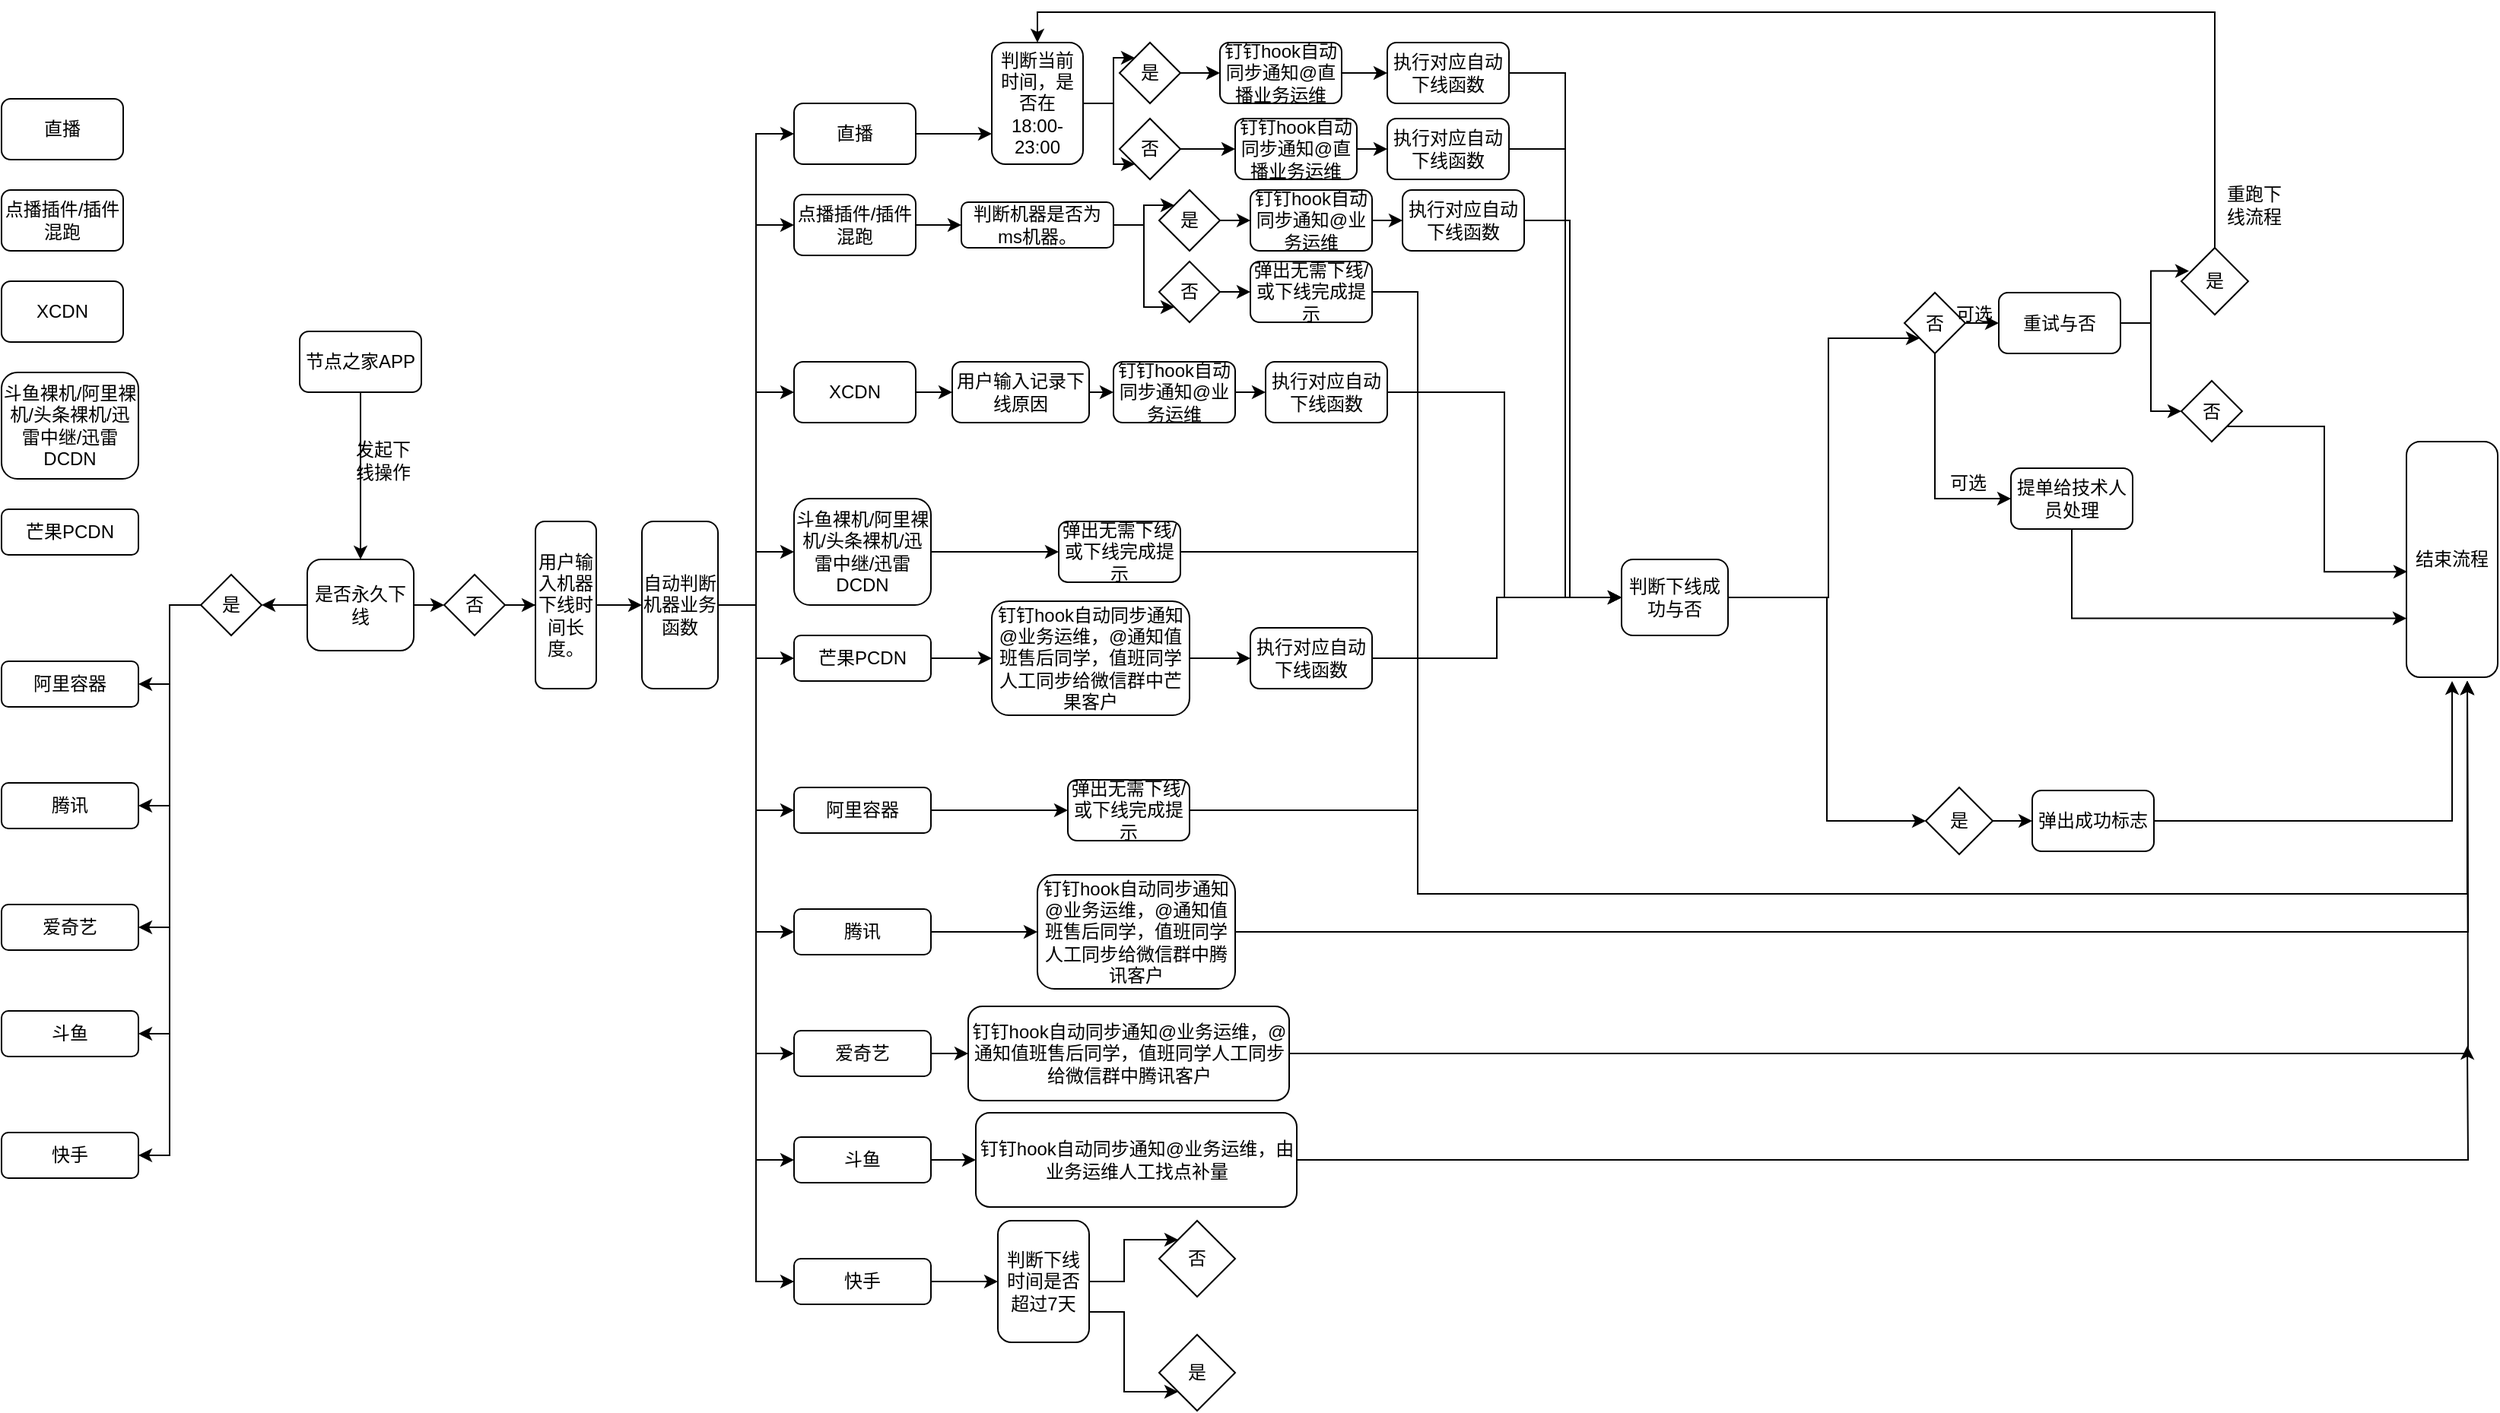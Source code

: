 <mxfile version="13.10.2" type="github">
  <diagram id="o4ILtqaqwBwNtyN1XxlW" name="Page-1">
    <mxGraphModel dx="1876" dy="575" grid="1" gridSize="10" guides="1" tooltips="1" connect="1" arrows="1" fold="1" page="1" pageScale="1" pageWidth="827" pageHeight="1169" math="0" shadow="0">
      <root>
        <mxCell id="0" />
        <mxCell id="1" parent="0" />
        <mxCell id="B9CavGTyqqggNYc5hjXW-1" value="节点之家APP" style="rounded=1;whiteSpace=wrap;html=1;" vertex="1" parent="1">
          <mxGeometry x="-105" y="270" width="80" height="40" as="geometry" />
        </mxCell>
        <mxCell id="B9CavGTyqqggNYc5hjXW-24" style="edgeStyle=orthogonalEdgeStyle;rounded=0;orthogonalLoop=1;jettySize=auto;html=1;exitX=1;exitY=0.5;exitDx=0;exitDy=0;entryX=0;entryY=0.5;entryDx=0;entryDy=0;" edge="1" parent="1" source="B9CavGTyqqggNYc5hjXW-2" target="B9CavGTyqqggNYc5hjXW-7">
          <mxGeometry relative="1" as="geometry" />
        </mxCell>
        <mxCell id="B9CavGTyqqggNYc5hjXW-25" style="edgeStyle=orthogonalEdgeStyle;rounded=0;orthogonalLoop=1;jettySize=auto;html=1;exitX=1;exitY=0.5;exitDx=0;exitDy=0;entryX=0;entryY=0.5;entryDx=0;entryDy=0;" edge="1" parent="1" source="B9CavGTyqqggNYc5hjXW-2" target="B9CavGTyqqggNYc5hjXW-8">
          <mxGeometry relative="1" as="geometry" />
        </mxCell>
        <mxCell id="B9CavGTyqqggNYc5hjXW-26" style="edgeStyle=orthogonalEdgeStyle;rounded=0;orthogonalLoop=1;jettySize=auto;html=1;exitX=1;exitY=0.5;exitDx=0;exitDy=0;entryX=0;entryY=0.5;entryDx=0;entryDy=0;" edge="1" parent="1" source="B9CavGTyqqggNYc5hjXW-2" target="B9CavGTyqqggNYc5hjXW-10">
          <mxGeometry relative="1" as="geometry" />
        </mxCell>
        <mxCell id="B9CavGTyqqggNYc5hjXW-112" style="edgeStyle=orthogonalEdgeStyle;rounded=0;orthogonalLoop=1;jettySize=auto;html=1;exitX=1;exitY=0.5;exitDx=0;exitDy=0;entryX=0;entryY=0.5;entryDx=0;entryDy=0;" edge="1" parent="1" source="B9CavGTyqqggNYc5hjXW-2" target="B9CavGTyqqggNYc5hjXW-3">
          <mxGeometry relative="1" as="geometry" />
        </mxCell>
        <mxCell id="B9CavGTyqqggNYc5hjXW-122" style="edgeStyle=orthogonalEdgeStyle;rounded=0;orthogonalLoop=1;jettySize=auto;html=1;exitX=1;exitY=0.5;exitDx=0;exitDy=0;entryX=0;entryY=0.5;entryDx=0;entryDy=0;" edge="1" parent="1" source="B9CavGTyqqggNYc5hjXW-2" target="B9CavGTyqqggNYc5hjXW-117">
          <mxGeometry relative="1" as="geometry" />
        </mxCell>
        <mxCell id="B9CavGTyqqggNYc5hjXW-123" style="edgeStyle=orthogonalEdgeStyle;rounded=0;orthogonalLoop=1;jettySize=auto;html=1;exitX=1;exitY=0.5;exitDx=0;exitDy=0;entryX=0;entryY=0.5;entryDx=0;entryDy=0;" edge="1" parent="1" source="B9CavGTyqqggNYc5hjXW-2" target="B9CavGTyqqggNYc5hjXW-118">
          <mxGeometry relative="1" as="geometry" />
        </mxCell>
        <mxCell id="B9CavGTyqqggNYc5hjXW-124" style="edgeStyle=orthogonalEdgeStyle;rounded=0;orthogonalLoop=1;jettySize=auto;html=1;exitX=1;exitY=0.5;exitDx=0;exitDy=0;entryX=0;entryY=0.5;entryDx=0;entryDy=0;" edge="1" parent="1" source="B9CavGTyqqggNYc5hjXW-2" target="B9CavGTyqqggNYc5hjXW-119">
          <mxGeometry relative="1" as="geometry" />
        </mxCell>
        <mxCell id="B9CavGTyqqggNYc5hjXW-125" style="edgeStyle=orthogonalEdgeStyle;rounded=0;orthogonalLoop=1;jettySize=auto;html=1;exitX=1;exitY=0.5;exitDx=0;exitDy=0;entryX=0;entryY=0.5;entryDx=0;entryDy=0;" edge="1" parent="1" source="B9CavGTyqqggNYc5hjXW-2" target="B9CavGTyqqggNYc5hjXW-120">
          <mxGeometry relative="1" as="geometry" />
        </mxCell>
        <mxCell id="B9CavGTyqqggNYc5hjXW-126" style="edgeStyle=orthogonalEdgeStyle;rounded=0;orthogonalLoop=1;jettySize=auto;html=1;exitX=1;exitY=0.5;exitDx=0;exitDy=0;entryX=0;entryY=0.5;entryDx=0;entryDy=0;" edge="1" parent="1" source="B9CavGTyqqggNYc5hjXW-2" target="B9CavGTyqqggNYc5hjXW-121">
          <mxGeometry relative="1" as="geometry" />
        </mxCell>
        <mxCell id="B9CavGTyqqggNYc5hjXW-127" style="edgeStyle=orthogonalEdgeStyle;rounded=0;orthogonalLoop=1;jettySize=auto;html=1;exitX=1;exitY=0.5;exitDx=0;exitDy=0;entryX=0;entryY=0.5;entryDx=0;entryDy=0;" edge="1" parent="1" source="B9CavGTyqqggNYc5hjXW-2" target="B9CavGTyqqggNYc5hjXW-116">
          <mxGeometry relative="1" as="geometry" />
        </mxCell>
        <mxCell id="B9CavGTyqqggNYc5hjXW-2" value="自动判断机器业务函数" style="rounded=1;whiteSpace=wrap;html=1;" vertex="1" parent="1">
          <mxGeometry x="120" y="395" width="50" height="110" as="geometry" />
        </mxCell>
        <mxCell id="B9CavGTyqqggNYc5hjXW-111" style="edgeStyle=orthogonalEdgeStyle;rounded=0;orthogonalLoop=1;jettySize=auto;html=1;exitX=1;exitY=0.5;exitDx=0;exitDy=0;entryX=0;entryY=0.5;entryDx=0;entryDy=0;" edge="1" parent="1" source="B9CavGTyqqggNYc5hjXW-3" target="B9CavGTyqqggNYc5hjXW-39">
          <mxGeometry relative="1" as="geometry" />
        </mxCell>
        <mxCell id="B9CavGTyqqggNYc5hjXW-3" value="点播插件/插件混跑" style="rounded=1;whiteSpace=wrap;html=1;" vertex="1" parent="1">
          <mxGeometry x="220" y="180" width="80" height="40" as="geometry" />
        </mxCell>
        <mxCell id="B9CavGTyqqggNYc5hjXW-5" value="" style="endArrow=classic;html=1;exitX=0.5;exitY=1;exitDx=0;exitDy=0;entryX=0.5;entryY=0;entryDx=0;entryDy=0;" edge="1" parent="1" source="B9CavGTyqqggNYc5hjXW-1" target="B9CavGTyqqggNYc5hjXW-129">
          <mxGeometry width="50" height="50" relative="1" as="geometry">
            <mxPoint x="105" y="220" as="sourcePoint" />
            <mxPoint x="-65" y="430" as="targetPoint" />
          </mxGeometry>
        </mxCell>
        <mxCell id="B9CavGTyqqggNYc5hjXW-38" style="edgeStyle=orthogonalEdgeStyle;rounded=0;orthogonalLoop=1;jettySize=auto;html=1;exitX=1;exitY=0.5;exitDx=0;exitDy=0;entryX=0;entryY=0.75;entryDx=0;entryDy=0;" edge="1" parent="1" source="B9CavGTyqqggNYc5hjXW-7" target="B9CavGTyqqggNYc5hjXW-11">
          <mxGeometry relative="1" as="geometry" />
        </mxCell>
        <mxCell id="B9CavGTyqqggNYc5hjXW-7" value="直播" style="rounded=1;whiteSpace=wrap;html=1;" vertex="1" parent="1">
          <mxGeometry x="220" y="120" width="80" height="40" as="geometry" />
        </mxCell>
        <mxCell id="B9CavGTyqqggNYc5hjXW-153" style="edgeStyle=orthogonalEdgeStyle;rounded=0;orthogonalLoop=1;jettySize=auto;html=1;exitX=1;exitY=0.5;exitDx=0;exitDy=0;entryX=0;entryY=0.5;entryDx=0;entryDy=0;" edge="1" parent="1" source="B9CavGTyqqggNYc5hjXW-8" target="B9CavGTyqqggNYc5hjXW-152">
          <mxGeometry relative="1" as="geometry" />
        </mxCell>
        <mxCell id="B9CavGTyqqggNYc5hjXW-8" value="XCDN" style="rounded=1;whiteSpace=wrap;html=1;" vertex="1" parent="1">
          <mxGeometry x="220" y="290" width="80" height="40" as="geometry" />
        </mxCell>
        <mxCell id="B9CavGTyqqggNYc5hjXW-9" value="发起下线操作" style="text;html=1;strokeColor=none;fillColor=none;align=center;verticalAlign=middle;whiteSpace=wrap;rounded=0;" vertex="1" parent="1">
          <mxGeometry x="-70" y="330" width="40" height="50" as="geometry" />
        </mxCell>
        <mxCell id="B9CavGTyqqggNYc5hjXW-177" style="edgeStyle=orthogonalEdgeStyle;rounded=0;orthogonalLoop=1;jettySize=auto;html=1;exitX=1;exitY=0.5;exitDx=0;exitDy=0;entryX=0;entryY=0.5;entryDx=0;entryDy=0;" edge="1" parent="1" source="B9CavGTyqqggNYc5hjXW-10" target="B9CavGTyqqggNYc5hjXW-176">
          <mxGeometry relative="1" as="geometry" />
        </mxCell>
        <mxCell id="B9CavGTyqqggNYc5hjXW-10" value="斗鱼裸机/阿里裸机/头条裸机/迅雷中继/迅雷DCDN" style="rounded=1;whiteSpace=wrap;html=1;" vertex="1" parent="1">
          <mxGeometry x="220" y="380" width="90" height="70" as="geometry" />
        </mxCell>
        <mxCell id="B9CavGTyqqggNYc5hjXW-108" style="edgeStyle=orthogonalEdgeStyle;rounded=0;orthogonalLoop=1;jettySize=auto;html=1;exitX=1;exitY=0.5;exitDx=0;exitDy=0;entryX=0;entryY=0;entryDx=0;entryDy=0;" edge="1" parent="1" source="B9CavGTyqqggNYc5hjXW-11" target="B9CavGTyqqggNYc5hjXW-28">
          <mxGeometry relative="1" as="geometry" />
        </mxCell>
        <mxCell id="B9CavGTyqqggNYc5hjXW-109" style="edgeStyle=orthogonalEdgeStyle;rounded=0;orthogonalLoop=1;jettySize=auto;html=1;exitX=1;exitY=0.5;exitDx=0;exitDy=0;entryX=0;entryY=1;entryDx=0;entryDy=0;" edge="1" parent="1" source="B9CavGTyqqggNYc5hjXW-11" target="B9CavGTyqqggNYc5hjXW-29">
          <mxGeometry relative="1" as="geometry" />
        </mxCell>
        <mxCell id="B9CavGTyqqggNYc5hjXW-11" value="判断当前时间，是否在18:00-23:00" style="rounded=1;whiteSpace=wrap;html=1;" vertex="1" parent="1">
          <mxGeometry x="350" y="80" width="60" height="80" as="geometry" />
        </mxCell>
        <mxCell id="B9CavGTyqqggNYc5hjXW-19" style="edgeStyle=orthogonalEdgeStyle;rounded=0;orthogonalLoop=1;jettySize=auto;html=1;exitX=1;exitY=0.5;exitDx=0;exitDy=0;entryX=0;entryY=0.5;entryDx=0;entryDy=0;" edge="1" parent="1" source="B9CavGTyqqggNYc5hjXW-22" target="B9CavGTyqqggNYc5hjXW-17">
          <mxGeometry relative="1" as="geometry" />
        </mxCell>
        <mxCell id="B9CavGTyqqggNYc5hjXW-106" style="edgeStyle=orthogonalEdgeStyle;rounded=0;orthogonalLoop=1;jettySize=auto;html=1;exitX=1;exitY=0.5;exitDx=0;exitDy=0;entryX=0;entryY=0.5;entryDx=0;entryDy=0;" edge="1" parent="1" source="B9CavGTyqqggNYc5hjXW-16" target="B9CavGTyqqggNYc5hjXW-66">
          <mxGeometry relative="1" as="geometry" />
        </mxCell>
        <mxCell id="B9CavGTyqqggNYc5hjXW-16" value="执行对应自动下线函数&lt;span style=&quot;color: rgba(0 , 0 , 0 , 0) ; font-family: monospace ; font-size: 0px&quot;&gt;%3CmxGraphModel%3E%3Croot%3E%3CmxCell%20id%3D%220%22%2F%3E%3CmxCell%20id%3D%221%22%20parent%3D%220%22%2F%3E%3CmxCell%20id%3D%222%22%20value%3D%22%E5%88%A4%E6%96%AD%E5%BD%93%E5%89%8D%E6%97%B6%E9%97%B4%EF%BC%8C%E9%9D%9E18%3A00-23%3A00%22%20style%3D%22rounded%3D1%3BwhiteSpace%3Dwrap%3Bhtml%3D1%3B%22%20vertex%3D%221%22%20parent%3D%221%22%3E%3CmxGeometry%20x%3D%22350%22%20y%3D%2290%22%20width%3D%2280%22%20height%3D%2240%22%20as%3D%22geometry%22%2F%3E%3C%2FmxCell%3E%3C%2Froot%3E%3C%2FmxGraphModel%3E&lt;/span&gt;" style="rounded=1;whiteSpace=wrap;html=1;" vertex="1" parent="1">
          <mxGeometry x="610" y="80" width="80" height="40" as="geometry" />
        </mxCell>
        <mxCell id="B9CavGTyqqggNYc5hjXW-107" style="edgeStyle=orthogonalEdgeStyle;rounded=0;orthogonalLoop=1;jettySize=auto;html=1;exitX=1;exitY=0.5;exitDx=0;exitDy=0;entryX=0;entryY=0.5;entryDx=0;entryDy=0;" edge="1" parent="1" source="B9CavGTyqqggNYc5hjXW-17" target="B9CavGTyqqggNYc5hjXW-66">
          <mxGeometry relative="1" as="geometry" />
        </mxCell>
        <mxCell id="B9CavGTyqqggNYc5hjXW-17" value="执行对应自动下线函数&lt;span style=&quot;color: rgba(0 , 0 , 0 , 0) ; font-family: monospace ; font-size: 0px&quot;&gt;%3CmxGraphModel%3E%3Croot%3E%3CmxCell%20id%3D%220%22%2F%3E%3CmxCell%20id%3D%221%22%20parent%3D%220%22%2F%3E%3CmxCell%20id%3D%222%22%20value%3D%22%E5%88%A4%E6%96%AD%E5%BD%93%E5%89%8D%E6%97%B6%E9%97%B4%EF%BC%8C%E9%9D%9E18%3A00-23%3A00%22%20style%3D%22rounded%3D1%3BwhiteSpace%3Dwrap%3Bhtml%3D1%3B%22%20vertex%3D%221%22%20parent%3D%221%22%3E%3CmxGeometry%20x%3D%22350%22%20y%3D%2290%22%20width%3D%2280%22%20height%3D%2240%22%20as%3D%22geometry%22%2F%3E%3C%2FmxCell%3E%3C%2Froot%3E%3C%2FmxGraphModel%3E&lt;/span&gt;" style="rounded=1;whiteSpace=wrap;html=1;" vertex="1" parent="1">
          <mxGeometry x="610" y="130" width="80" height="40" as="geometry" />
        </mxCell>
        <mxCell id="B9CavGTyqqggNYc5hjXW-31" style="edgeStyle=orthogonalEdgeStyle;rounded=0;orthogonalLoop=1;jettySize=auto;html=1;exitX=1;exitY=0.5;exitDx=0;exitDy=0;entryX=0;entryY=0.5;entryDx=0;entryDy=0;" edge="1" parent="1" source="B9CavGTyqqggNYc5hjXW-21" target="B9CavGTyqqggNYc5hjXW-16">
          <mxGeometry relative="1" as="geometry" />
        </mxCell>
        <mxCell id="B9CavGTyqqggNYc5hjXW-21" value="钉钉hook自动同步通知@直播业务运维" style="rounded=1;whiteSpace=wrap;html=1;" vertex="1" parent="1">
          <mxGeometry x="500" y="80" width="80" height="40" as="geometry" />
        </mxCell>
        <mxCell id="B9CavGTyqqggNYc5hjXW-22" value="钉钉hook自动同步通知@直播业务运维" style="rounded=1;whiteSpace=wrap;html=1;" vertex="1" parent="1">
          <mxGeometry x="510" y="130" width="80" height="40" as="geometry" />
        </mxCell>
        <mxCell id="B9CavGTyqqggNYc5hjXW-30" style="edgeStyle=orthogonalEdgeStyle;rounded=0;orthogonalLoop=1;jettySize=auto;html=1;exitX=1;exitY=0.5;exitDx=0;exitDy=0;entryX=0;entryY=0.5;entryDx=0;entryDy=0;" edge="1" parent="1" source="B9CavGTyqqggNYc5hjXW-28" target="B9CavGTyqqggNYc5hjXW-21">
          <mxGeometry relative="1" as="geometry" />
        </mxCell>
        <mxCell id="B9CavGTyqqggNYc5hjXW-28" value="是" style="rhombus;whiteSpace=wrap;html=1;" vertex="1" parent="1">
          <mxGeometry x="434" y="80" width="40" height="40" as="geometry" />
        </mxCell>
        <mxCell id="B9CavGTyqqggNYc5hjXW-32" style="edgeStyle=orthogonalEdgeStyle;rounded=0;orthogonalLoop=1;jettySize=auto;html=1;exitX=1;exitY=0.5;exitDx=0;exitDy=0;entryX=0;entryY=0.5;entryDx=0;entryDy=0;" edge="1" parent="1" source="B9CavGTyqqggNYc5hjXW-29" target="B9CavGTyqqggNYc5hjXW-22">
          <mxGeometry relative="1" as="geometry" />
        </mxCell>
        <mxCell id="B9CavGTyqqggNYc5hjXW-29" value="否" style="rhombus;whiteSpace=wrap;html=1;" vertex="1" parent="1">
          <mxGeometry x="434" y="130" width="40" height="40" as="geometry" />
        </mxCell>
        <mxCell id="B9CavGTyqqggNYc5hjXW-113" style="edgeStyle=orthogonalEdgeStyle;rounded=0;orthogonalLoop=1;jettySize=auto;html=1;exitX=1;exitY=0.5;exitDx=0;exitDy=0;entryX=0;entryY=0;entryDx=0;entryDy=0;" edge="1" parent="1" source="B9CavGTyqqggNYc5hjXW-39" target="B9CavGTyqqggNYc5hjXW-40">
          <mxGeometry relative="1" as="geometry" />
        </mxCell>
        <mxCell id="B9CavGTyqqggNYc5hjXW-115" style="edgeStyle=orthogonalEdgeStyle;rounded=0;orthogonalLoop=1;jettySize=auto;html=1;exitX=1;exitY=0.5;exitDx=0;exitDy=0;entryX=0;entryY=1;entryDx=0;entryDy=0;" edge="1" parent="1" source="B9CavGTyqqggNYc5hjXW-39" target="B9CavGTyqqggNYc5hjXW-41">
          <mxGeometry relative="1" as="geometry">
            <Array as="points">
              <mxPoint x="450" y="200" />
              <mxPoint x="450" y="254" />
            </Array>
          </mxGeometry>
        </mxCell>
        <mxCell id="B9CavGTyqqggNYc5hjXW-39" value="判断机器是否为ms机器。" style="rounded=1;whiteSpace=wrap;html=1;" vertex="1" parent="1">
          <mxGeometry x="330" y="185" width="100" height="30" as="geometry" />
        </mxCell>
        <mxCell id="B9CavGTyqqggNYc5hjXW-154" style="edgeStyle=orthogonalEdgeStyle;rounded=0;orthogonalLoop=1;jettySize=auto;html=1;exitX=1;exitY=0.5;exitDx=0;exitDy=0;entryX=0;entryY=0.5;entryDx=0;entryDy=0;" edge="1" parent="1" source="B9CavGTyqqggNYc5hjXW-40" target="B9CavGTyqqggNYc5hjXW-110">
          <mxGeometry relative="1" as="geometry" />
        </mxCell>
        <mxCell id="B9CavGTyqqggNYc5hjXW-40" value="是" style="rhombus;whiteSpace=wrap;html=1;" vertex="1" parent="1">
          <mxGeometry x="460" y="177" width="40" height="40" as="geometry" />
        </mxCell>
        <mxCell id="B9CavGTyqqggNYc5hjXW-41" value="否" style="rhombus;whiteSpace=wrap;html=1;" vertex="1" parent="1">
          <mxGeometry x="460" y="224" width="40" height="40" as="geometry" />
        </mxCell>
        <mxCell id="B9CavGTyqqggNYc5hjXW-93" style="edgeStyle=orthogonalEdgeStyle;rounded=0;orthogonalLoop=1;jettySize=auto;html=1;exitX=1;exitY=0.5;exitDx=0;exitDy=0;entryX=0;entryY=0.5;entryDx=0;entryDy=0;" edge="1" parent="1" source="B9CavGTyqqggNYc5hjXW-55" target="B9CavGTyqqggNYc5hjXW-60">
          <mxGeometry relative="1" as="geometry" />
        </mxCell>
        <mxCell id="B9CavGTyqqggNYc5hjXW-55" value="是" style="rhombus;whiteSpace=wrap;html=1;" vertex="1" parent="1">
          <mxGeometry x="964" y="570" width="44" height="44" as="geometry" />
        </mxCell>
        <mxCell id="B9CavGTyqqggNYc5hjXW-85" style="edgeStyle=orthogonalEdgeStyle;rounded=0;orthogonalLoop=1;jettySize=auto;html=1;exitX=1;exitY=0.5;exitDx=0;exitDy=0;entryX=0;entryY=0.5;entryDx=0;entryDy=0;" edge="1" parent="1" target="B9CavGTyqqggNYc5hjXW-62">
          <mxGeometry relative="1" as="geometry">
            <mxPoint x="986" y="264.5" as="sourcePoint" />
          </mxGeometry>
        </mxCell>
        <mxCell id="B9CavGTyqqggNYc5hjXW-88" style="edgeStyle=orthogonalEdgeStyle;rounded=0;orthogonalLoop=1;jettySize=auto;html=1;exitX=0.5;exitY=1;exitDx=0;exitDy=0;entryX=0;entryY=0.5;entryDx=0;entryDy=0;" edge="1" parent="1" source="B9CavGTyqqggNYc5hjXW-56" target="B9CavGTyqqggNYc5hjXW-63">
          <mxGeometry relative="1" as="geometry" />
        </mxCell>
        <mxCell id="B9CavGTyqqggNYc5hjXW-56" value="否" style="rhombus;whiteSpace=wrap;html=1;" vertex="1" parent="1">
          <mxGeometry x="950" y="244.5" width="40" height="40" as="geometry" />
        </mxCell>
        <mxCell id="B9CavGTyqqggNYc5hjXW-167" style="edgeStyle=orthogonalEdgeStyle;rounded=0;orthogonalLoop=1;jettySize=auto;html=1;exitX=1;exitY=0.5;exitDx=0;exitDy=0;" edge="1" parent="1" source="B9CavGTyqqggNYc5hjXW-60">
          <mxGeometry relative="1" as="geometry">
            <mxPoint x="1310" y="500" as="targetPoint" />
            <Array as="points">
              <mxPoint x="1310" y="592" />
            </Array>
          </mxGeometry>
        </mxCell>
        <mxCell id="B9CavGTyqqggNYc5hjXW-60" value="弹出成功标志" style="rounded=1;whiteSpace=wrap;html=1;" vertex="1" parent="1">
          <mxGeometry x="1034" y="572" width="80" height="40" as="geometry" />
        </mxCell>
        <mxCell id="B9CavGTyqqggNYc5hjXW-97" style="edgeStyle=orthogonalEdgeStyle;rounded=0;orthogonalLoop=1;jettySize=auto;html=1;exitX=1;exitY=0.5;exitDx=0;exitDy=0;entryX=0;entryY=0.5;entryDx=0;entryDy=0;" edge="1" parent="1" source="B9CavGTyqqggNYc5hjXW-62" target="B9CavGTyqqggNYc5hjXW-71">
          <mxGeometry relative="1" as="geometry" />
        </mxCell>
        <mxCell id="B9CavGTyqqggNYc5hjXW-99" style="edgeStyle=orthogonalEdgeStyle;rounded=0;orthogonalLoop=1;jettySize=auto;html=1;exitX=1;exitY=0.5;exitDx=0;exitDy=0;entryX=0.114;entryY=0.347;entryDx=0;entryDy=0;entryPerimeter=0;" edge="1" parent="1" source="B9CavGTyqqggNYc5hjXW-62" target="B9CavGTyqqggNYc5hjXW-70">
          <mxGeometry relative="1" as="geometry">
            <mxPoint x="1132" y="306.5" as="targetPoint" />
          </mxGeometry>
        </mxCell>
        <mxCell id="B9CavGTyqqggNYc5hjXW-62" value="重试与否" style="rounded=1;whiteSpace=wrap;html=1;" vertex="1" parent="1">
          <mxGeometry x="1012" y="244.5" width="80" height="40" as="geometry" />
        </mxCell>
        <mxCell id="B9CavGTyqqggNYc5hjXW-168" style="edgeStyle=orthogonalEdgeStyle;rounded=0;orthogonalLoop=1;jettySize=auto;html=1;exitX=0.5;exitY=1;exitDx=0;exitDy=0;entryX=0;entryY=0.75;entryDx=0;entryDy=0;" edge="1" parent="1" source="B9CavGTyqqggNYc5hjXW-63" target="B9CavGTyqqggNYc5hjXW-67">
          <mxGeometry relative="1" as="geometry" />
        </mxCell>
        <mxCell id="B9CavGTyqqggNYc5hjXW-63" value="提单给技术人员处理" style="rounded=1;whiteSpace=wrap;html=1;" vertex="1" parent="1">
          <mxGeometry x="1020" y="360" width="80" height="40" as="geometry" />
        </mxCell>
        <mxCell id="B9CavGTyqqggNYc5hjXW-100" style="edgeStyle=orthogonalEdgeStyle;rounded=0;orthogonalLoop=1;jettySize=auto;html=1;exitX=1;exitY=0.5;exitDx=0;exitDy=0;entryX=0;entryY=0.5;entryDx=0;entryDy=0;" edge="1" parent="1" source="B9CavGTyqqggNYc5hjXW-66" target="B9CavGTyqqggNYc5hjXW-55">
          <mxGeometry relative="1" as="geometry" />
        </mxCell>
        <mxCell id="B9CavGTyqqggNYc5hjXW-102" style="edgeStyle=orthogonalEdgeStyle;rounded=0;orthogonalLoop=1;jettySize=auto;html=1;exitX=1;exitY=0.5;exitDx=0;exitDy=0;entryX=0;entryY=1;entryDx=0;entryDy=0;" edge="1" parent="1" source="B9CavGTyqqggNYc5hjXW-66" target="B9CavGTyqqggNYc5hjXW-56">
          <mxGeometry relative="1" as="geometry">
            <Array as="points">
              <mxPoint x="900" y="445" />
              <mxPoint x="900" y="275" />
            </Array>
          </mxGeometry>
        </mxCell>
        <mxCell id="B9CavGTyqqggNYc5hjXW-66" value="&lt;span&gt;判断下线成功与否&lt;/span&gt;" style="rounded=1;whiteSpace=wrap;html=1;" vertex="1" parent="1">
          <mxGeometry x="764" y="420" width="70" height="50" as="geometry" />
        </mxCell>
        <mxCell id="B9CavGTyqqggNYc5hjXW-67" value="结束流程" style="rounded=1;whiteSpace=wrap;html=1;" vertex="1" parent="1">
          <mxGeometry x="1280" y="342.5" width="60" height="155" as="geometry" />
        </mxCell>
        <mxCell id="B9CavGTyqqggNYc5hjXW-76" style="edgeStyle=orthogonalEdgeStyle;rounded=0;orthogonalLoop=1;jettySize=auto;html=1;exitX=0.5;exitY=1;exitDx=0;exitDy=0;entryX=0.5;entryY=0;entryDx=0;entryDy=0;" edge="1" parent="1" source="B9CavGTyqqggNYc5hjXW-70" target="B9CavGTyqqggNYc5hjXW-11">
          <mxGeometry relative="1" as="geometry">
            <Array as="points">
              <mxPoint x="1154" y="60" />
              <mxPoint x="380" y="60" />
            </Array>
          </mxGeometry>
        </mxCell>
        <mxCell id="B9CavGTyqqggNYc5hjXW-70" value="是" style="rhombus;whiteSpace=wrap;html=1;" vertex="1" parent="1">
          <mxGeometry x="1132" y="215" width="44" height="44" as="geometry" />
        </mxCell>
        <mxCell id="B9CavGTyqqggNYc5hjXW-164" style="edgeStyle=orthogonalEdgeStyle;rounded=0;orthogonalLoop=1;jettySize=auto;html=1;exitX=1;exitY=1;exitDx=0;exitDy=0;entryX=0.008;entryY=0.552;entryDx=0;entryDy=0;entryPerimeter=0;" edge="1" parent="1" source="B9CavGTyqqggNYc5hjXW-71" target="B9CavGTyqqggNYc5hjXW-67">
          <mxGeometry relative="1" as="geometry" />
        </mxCell>
        <mxCell id="B9CavGTyqqggNYc5hjXW-71" value="否" style="rhombus;whiteSpace=wrap;html=1;" vertex="1" parent="1">
          <mxGeometry x="1132" y="302.5" width="40" height="40" as="geometry" />
        </mxCell>
        <mxCell id="B9CavGTyqqggNYc5hjXW-89" value="可选" style="text;html=1;strokeColor=none;fillColor=none;align=center;verticalAlign=middle;whiteSpace=wrap;rounded=0;" vertex="1" parent="1">
          <mxGeometry x="976" y="248.5" width="40" height="20" as="geometry" />
        </mxCell>
        <mxCell id="B9CavGTyqqggNYc5hjXW-90" value="可选" style="text;html=1;strokeColor=none;fillColor=none;align=center;verticalAlign=middle;whiteSpace=wrap;rounded=0;" vertex="1" parent="1">
          <mxGeometry x="972" y="360" width="40" height="20" as="geometry" />
        </mxCell>
        <mxCell id="B9CavGTyqqggNYc5hjXW-158" style="edgeStyle=orthogonalEdgeStyle;rounded=0;orthogonalLoop=1;jettySize=auto;html=1;exitX=1;exitY=0.5;exitDx=0;exitDy=0;entryX=0;entryY=0.5;entryDx=0;entryDy=0;" edge="1" parent="1" source="B9CavGTyqqggNYc5hjXW-110" target="B9CavGTyqqggNYc5hjXW-155">
          <mxGeometry relative="1" as="geometry" />
        </mxCell>
        <mxCell id="B9CavGTyqqggNYc5hjXW-110" value="钉钉hook自动同步通知@业务运维" style="rounded=1;whiteSpace=wrap;html=1;" vertex="1" parent="1">
          <mxGeometry x="520" y="177" width="80" height="40" as="geometry" />
        </mxCell>
        <mxCell id="B9CavGTyqqggNYc5hjXW-181" style="edgeStyle=orthogonalEdgeStyle;rounded=0;orthogonalLoop=1;jettySize=auto;html=1;exitX=1;exitY=0.5;exitDx=0;exitDy=0;entryX=0;entryY=0.5;entryDx=0;entryDy=0;" edge="1" parent="1" source="B9CavGTyqqggNYc5hjXW-116" target="B9CavGTyqqggNYc5hjXW-179">
          <mxGeometry relative="1" as="geometry" />
        </mxCell>
        <mxCell id="B9CavGTyqqggNYc5hjXW-116" value="芒果PCDN" style="rounded=1;whiteSpace=wrap;html=1;" vertex="1" parent="1">
          <mxGeometry x="220" y="470" width="90" height="30" as="geometry" />
        </mxCell>
        <mxCell id="B9CavGTyqqggNYc5hjXW-190" style="edgeStyle=orthogonalEdgeStyle;rounded=0;orthogonalLoop=1;jettySize=auto;html=1;exitX=1;exitY=0.5;exitDx=0;exitDy=0;entryX=0;entryY=0.5;entryDx=0;entryDy=0;" edge="1" parent="1" source="B9CavGTyqqggNYc5hjXW-117" target="B9CavGTyqqggNYc5hjXW-188">
          <mxGeometry relative="1" as="geometry" />
        </mxCell>
        <mxCell id="B9CavGTyqqggNYc5hjXW-117" value="阿里容器" style="rounded=1;whiteSpace=wrap;html=1;" vertex="1" parent="1">
          <mxGeometry x="220" y="570" width="90" height="30" as="geometry" />
        </mxCell>
        <mxCell id="B9CavGTyqqggNYc5hjXW-193" style="edgeStyle=orthogonalEdgeStyle;rounded=0;orthogonalLoop=1;jettySize=auto;html=1;exitX=1;exitY=0.5;exitDx=0;exitDy=0;entryX=0;entryY=0.5;entryDx=0;entryDy=0;" edge="1" parent="1" source="B9CavGTyqqggNYc5hjXW-118" target="B9CavGTyqqggNYc5hjXW-192">
          <mxGeometry relative="1" as="geometry" />
        </mxCell>
        <mxCell id="B9CavGTyqqggNYc5hjXW-118" value="腾讯" style="rounded=1;whiteSpace=wrap;html=1;" vertex="1" parent="1">
          <mxGeometry x="220" y="650" width="90" height="30" as="geometry" />
        </mxCell>
        <mxCell id="B9CavGTyqqggNYc5hjXW-196" style="edgeStyle=orthogonalEdgeStyle;rounded=0;orthogonalLoop=1;jettySize=auto;html=1;exitX=1;exitY=0.5;exitDx=0;exitDy=0;" edge="1" parent="1" source="B9CavGTyqqggNYc5hjXW-119" target="B9CavGTyqqggNYc5hjXW-195">
          <mxGeometry relative="1" as="geometry" />
        </mxCell>
        <mxCell id="B9CavGTyqqggNYc5hjXW-119" value="爱奇艺" style="rounded=1;whiteSpace=wrap;html=1;" vertex="1" parent="1">
          <mxGeometry x="220" y="730" width="90" height="30" as="geometry" />
        </mxCell>
        <mxCell id="B9CavGTyqqggNYc5hjXW-199" style="edgeStyle=orthogonalEdgeStyle;rounded=0;orthogonalLoop=1;jettySize=auto;html=1;exitX=1;exitY=0.5;exitDx=0;exitDy=0;entryX=0;entryY=0.5;entryDx=0;entryDy=0;" edge="1" parent="1" source="B9CavGTyqqggNYc5hjXW-120" target="B9CavGTyqqggNYc5hjXW-198">
          <mxGeometry relative="1" as="geometry" />
        </mxCell>
        <mxCell id="B9CavGTyqqggNYc5hjXW-120" value="斗鱼" style="rounded=1;whiteSpace=wrap;html=1;" vertex="1" parent="1">
          <mxGeometry x="220" y="800" width="90" height="30" as="geometry" />
        </mxCell>
        <mxCell id="B9CavGTyqqggNYc5hjXW-206" style="edgeStyle=orthogonalEdgeStyle;rounded=0;orthogonalLoop=1;jettySize=auto;html=1;exitX=1;exitY=0.5;exitDx=0;exitDy=0;entryX=0;entryY=0.5;entryDx=0;entryDy=0;" edge="1" parent="1" source="B9CavGTyqqggNYc5hjXW-121" target="B9CavGTyqqggNYc5hjXW-201">
          <mxGeometry relative="1" as="geometry" />
        </mxCell>
        <mxCell id="B9CavGTyqqggNYc5hjXW-121" value="快手" style="rounded=1;whiteSpace=wrap;html=1;" vertex="1" parent="1">
          <mxGeometry x="220" y="880" width="90" height="30" as="geometry" />
        </mxCell>
        <mxCell id="B9CavGTyqqggNYc5hjXW-131" style="edgeStyle=orthogonalEdgeStyle;rounded=0;orthogonalLoop=1;jettySize=auto;html=1;exitX=1;exitY=0.5;exitDx=0;exitDy=0;" edge="1" parent="1" source="B9CavGTyqqggNYc5hjXW-202" target="B9CavGTyqqggNYc5hjXW-2">
          <mxGeometry relative="1" as="geometry" />
        </mxCell>
        <mxCell id="B9CavGTyqqggNYc5hjXW-128" value="否" style="rhombus;whiteSpace=wrap;html=1;" vertex="1" parent="1">
          <mxGeometry x="-10" y="430" width="40" height="40" as="geometry" />
        </mxCell>
        <mxCell id="B9CavGTyqqggNYc5hjXW-130" style="edgeStyle=orthogonalEdgeStyle;rounded=0;orthogonalLoop=1;jettySize=auto;html=1;exitX=1;exitY=0.5;exitDx=0;exitDy=0;entryX=0;entryY=0.5;entryDx=0;entryDy=0;" edge="1" parent="1" source="B9CavGTyqqggNYc5hjXW-129" target="B9CavGTyqqggNYc5hjXW-128">
          <mxGeometry relative="1" as="geometry" />
        </mxCell>
        <mxCell id="B9CavGTyqqggNYc5hjXW-133" style="edgeStyle=orthogonalEdgeStyle;rounded=0;orthogonalLoop=1;jettySize=auto;html=1;exitX=0;exitY=0.5;exitDx=0;exitDy=0;entryX=1;entryY=0.5;entryDx=0;entryDy=0;" edge="1" parent="1" source="B9CavGTyqqggNYc5hjXW-129" target="B9CavGTyqqggNYc5hjXW-132">
          <mxGeometry relative="1" as="geometry" />
        </mxCell>
        <mxCell id="B9CavGTyqqggNYc5hjXW-129" value="是否永久下线" style="rounded=1;whiteSpace=wrap;html=1;" vertex="1" parent="1">
          <mxGeometry x="-100" y="420" width="70" height="60" as="geometry" />
        </mxCell>
        <mxCell id="B9CavGTyqqggNYc5hjXW-144" style="edgeStyle=orthogonalEdgeStyle;rounded=0;orthogonalLoop=1;jettySize=auto;html=1;exitX=0;exitY=0.5;exitDx=0;exitDy=0;entryX=1;entryY=0.5;entryDx=0;entryDy=0;" edge="1" parent="1" source="B9CavGTyqqggNYc5hjXW-132" target="B9CavGTyqqggNYc5hjXW-139">
          <mxGeometry relative="1" as="geometry" />
        </mxCell>
        <mxCell id="B9CavGTyqqggNYc5hjXW-145" style="edgeStyle=orthogonalEdgeStyle;rounded=0;orthogonalLoop=1;jettySize=auto;html=1;exitX=0;exitY=0.5;exitDx=0;exitDy=0;entryX=1;entryY=0.5;entryDx=0;entryDy=0;" edge="1" parent="1" source="B9CavGTyqqggNYc5hjXW-132" target="B9CavGTyqqggNYc5hjXW-140">
          <mxGeometry relative="1" as="geometry" />
        </mxCell>
        <mxCell id="B9CavGTyqqggNYc5hjXW-146" style="edgeStyle=orthogonalEdgeStyle;rounded=0;orthogonalLoop=1;jettySize=auto;html=1;exitX=0;exitY=0.5;exitDx=0;exitDy=0;entryX=1;entryY=0.5;entryDx=0;entryDy=0;" edge="1" parent="1" source="B9CavGTyqqggNYc5hjXW-132" target="B9CavGTyqqggNYc5hjXW-141">
          <mxGeometry relative="1" as="geometry" />
        </mxCell>
        <mxCell id="B9CavGTyqqggNYc5hjXW-147" style="edgeStyle=orthogonalEdgeStyle;rounded=0;orthogonalLoop=1;jettySize=auto;html=1;exitX=0;exitY=0.5;exitDx=0;exitDy=0;entryX=1;entryY=0.5;entryDx=0;entryDy=0;" edge="1" parent="1" source="B9CavGTyqqggNYc5hjXW-132" target="B9CavGTyqqggNYc5hjXW-142">
          <mxGeometry relative="1" as="geometry" />
        </mxCell>
        <mxCell id="B9CavGTyqqggNYc5hjXW-148" style="edgeStyle=orthogonalEdgeStyle;rounded=0;orthogonalLoop=1;jettySize=auto;html=1;exitX=0;exitY=0.5;exitDx=0;exitDy=0;entryX=1;entryY=0.5;entryDx=0;entryDy=0;" edge="1" parent="1" source="B9CavGTyqqggNYc5hjXW-132" target="B9CavGTyqqggNYc5hjXW-143">
          <mxGeometry relative="1" as="geometry" />
        </mxCell>
        <mxCell id="B9CavGTyqqggNYc5hjXW-132" value="是" style="rhombus;whiteSpace=wrap;html=1;" vertex="1" parent="1">
          <mxGeometry x="-170" y="430" width="40" height="40" as="geometry" />
        </mxCell>
        <mxCell id="B9CavGTyqqggNYc5hjXW-134" value="点播插件/插件混跑" style="rounded=1;whiteSpace=wrap;html=1;" vertex="1" parent="1">
          <mxGeometry x="-301" y="177" width="80" height="40" as="geometry" />
        </mxCell>
        <mxCell id="B9CavGTyqqggNYc5hjXW-135" value="直播" style="rounded=1;whiteSpace=wrap;html=1;" vertex="1" parent="1">
          <mxGeometry x="-301" y="117" width="80" height="40" as="geometry" />
        </mxCell>
        <mxCell id="B9CavGTyqqggNYc5hjXW-136" value="XCDN" style="rounded=1;whiteSpace=wrap;html=1;" vertex="1" parent="1">
          <mxGeometry x="-301" y="237" width="80" height="40" as="geometry" />
        </mxCell>
        <mxCell id="B9CavGTyqqggNYc5hjXW-137" value="斗鱼裸机/阿里裸机/头条裸机/迅雷中继/迅雷DCDN" style="rounded=1;whiteSpace=wrap;html=1;" vertex="1" parent="1">
          <mxGeometry x="-301" y="297" width="90" height="70" as="geometry" />
        </mxCell>
        <mxCell id="B9CavGTyqqggNYc5hjXW-138" value="芒果PCDN" style="rounded=1;whiteSpace=wrap;html=1;" vertex="1" parent="1">
          <mxGeometry x="-301" y="387" width="90" height="30" as="geometry" />
        </mxCell>
        <mxCell id="B9CavGTyqqggNYc5hjXW-139" value="阿里容器" style="rounded=1;whiteSpace=wrap;html=1;" vertex="1" parent="1">
          <mxGeometry x="-301" y="487" width="90" height="30" as="geometry" />
        </mxCell>
        <mxCell id="B9CavGTyqqggNYc5hjXW-140" value="腾讯" style="rounded=1;whiteSpace=wrap;html=1;" vertex="1" parent="1">
          <mxGeometry x="-301" y="567" width="90" height="30" as="geometry" />
        </mxCell>
        <mxCell id="B9CavGTyqqggNYc5hjXW-141" value="爱奇艺" style="rounded=1;whiteSpace=wrap;html=1;" vertex="1" parent="1">
          <mxGeometry x="-301" y="647" width="90" height="30" as="geometry" />
        </mxCell>
        <mxCell id="B9CavGTyqqggNYc5hjXW-142" value="斗鱼" style="rounded=1;whiteSpace=wrap;html=1;" vertex="1" parent="1">
          <mxGeometry x="-301" y="717" width="90" height="30" as="geometry" />
        </mxCell>
        <mxCell id="B9CavGTyqqggNYc5hjXW-143" value="快手" style="rounded=1;whiteSpace=wrap;html=1;" vertex="1" parent="1">
          <mxGeometry x="-301" y="797" width="90" height="30" as="geometry" />
        </mxCell>
        <mxCell id="B9CavGTyqqggNYc5hjXW-172" style="edgeStyle=orthogonalEdgeStyle;rounded=0;orthogonalLoop=1;jettySize=auto;html=1;exitX=1;exitY=0.5;exitDx=0;exitDy=0;entryX=0;entryY=0.5;entryDx=0;entryDy=0;" edge="1" parent="1" source="B9CavGTyqqggNYc5hjXW-152" target="B9CavGTyqqggNYc5hjXW-169">
          <mxGeometry relative="1" as="geometry" />
        </mxCell>
        <mxCell id="B9CavGTyqqggNYc5hjXW-152" value="用户输入记录下线原因" style="rounded=1;whiteSpace=wrap;html=1;" vertex="1" parent="1">
          <mxGeometry x="324" y="290" width="90" height="40" as="geometry" />
        </mxCell>
        <mxCell id="B9CavGTyqqggNYc5hjXW-160" style="edgeStyle=orthogonalEdgeStyle;rounded=0;orthogonalLoop=1;jettySize=auto;html=1;exitX=1;exitY=0.5;exitDx=0;exitDy=0;entryX=0;entryY=0.5;entryDx=0;entryDy=0;" edge="1" parent="1" source="B9CavGTyqqggNYc5hjXW-155" target="B9CavGTyqqggNYc5hjXW-66">
          <mxGeometry relative="1" as="geometry">
            <Array as="points">
              <mxPoint x="730" y="197" />
              <mxPoint x="730" y="445" />
            </Array>
          </mxGeometry>
        </mxCell>
        <mxCell id="B9CavGTyqqggNYc5hjXW-155" value="执行对应自动下线函数&lt;span style=&quot;color: rgba(0 , 0 , 0 , 0) ; font-family: monospace ; font-size: 0px&quot;&gt;%3CmxGraphModel%3E%3Croot%3E%3CmxCell%20id%3D%220%22%2F%3E%3CmxCell%20id%3D%221%22%20parent%3D%220%22%2F%3E%3CmxCell%20id%3D%222%22%20value%3D%22%E5%88%A4%E6%96%AD%E5%BD%93%E5%89%8D%E6%97%B6%E9%97%B4%EF%BC%8C%E9%9D%9E18%3A00-23%3A00%22%20style%3D%22rounded%3D1%3BwhiteSpace%3Dwrap%3Bhtml%3D1%3B%22%20vertex%3D%221%22%20parent%3D%221%22%3E%3CmxGeometry%20x%3D%22350%22%20y%3D%2290%22%20width%3D%2280%22%20height%3D%2240%22%20as%3D%22geometry%22%2F%3E%3C%2FmxCell%3E%3C%2Froot%3E%3C%2FmxGraphModel%3E&lt;/span&gt;" style="rounded=1;whiteSpace=wrap;html=1;" vertex="1" parent="1">
          <mxGeometry x="620" y="177" width="80" height="40" as="geometry" />
        </mxCell>
        <mxCell id="B9CavGTyqqggNYc5hjXW-165" style="edgeStyle=orthogonalEdgeStyle;rounded=0;orthogonalLoop=1;jettySize=auto;html=1;exitX=1;exitY=0.5;exitDx=0;exitDy=0;" edge="1" parent="1" source="B9CavGTyqqggNYc5hjXW-48">
          <mxGeometry relative="1" as="geometry">
            <mxPoint x="1320" y="500" as="targetPoint" />
            <Array as="points">
              <mxPoint x="630" y="244" />
              <mxPoint x="630" y="640" />
              <mxPoint x="1320" y="640" />
            </Array>
          </mxGeometry>
        </mxCell>
        <mxCell id="B9CavGTyqqggNYc5hjXW-48" value="弹出无需下线/或下线完成提示" style="rounded=1;whiteSpace=wrap;html=1;" vertex="1" parent="1">
          <mxGeometry x="520" y="224" width="80" height="40" as="geometry" />
        </mxCell>
        <mxCell id="B9CavGTyqqggNYc5hjXW-159" value="" style="endArrow=classic;html=1;exitX=1;exitY=0.5;exitDx=0;exitDy=0;" edge="1" parent="1" source="B9CavGTyqqggNYc5hjXW-41" target="B9CavGTyqqggNYc5hjXW-48">
          <mxGeometry width="50" height="50" relative="1" as="geometry">
            <mxPoint x="500" y="244" as="sourcePoint" />
            <mxPoint x="810" y="244" as="targetPoint" />
          </mxGeometry>
        </mxCell>
        <mxCell id="B9CavGTyqqggNYc5hjXW-161" value="重跑下线流程" style="text;html=1;strokeColor=none;fillColor=none;align=center;verticalAlign=middle;whiteSpace=wrap;rounded=0;" vertex="1" parent="1">
          <mxGeometry x="1160" y="177" width="40" height="20" as="geometry" />
        </mxCell>
        <mxCell id="B9CavGTyqqggNYc5hjXW-174" style="edgeStyle=orthogonalEdgeStyle;rounded=0;orthogonalLoop=1;jettySize=auto;html=1;exitX=1;exitY=0.5;exitDx=0;exitDy=0;entryX=0;entryY=0.5;entryDx=0;entryDy=0;" edge="1" parent="1" source="B9CavGTyqqggNYc5hjXW-169" target="B9CavGTyqqggNYc5hjXW-171">
          <mxGeometry relative="1" as="geometry" />
        </mxCell>
        <mxCell id="B9CavGTyqqggNYc5hjXW-169" value="钉钉hook自动同步通知@业务运维" style="rounded=1;whiteSpace=wrap;html=1;" vertex="1" parent="1">
          <mxGeometry x="430" y="290" width="80" height="40" as="geometry" />
        </mxCell>
        <mxCell id="B9CavGTyqqggNYc5hjXW-175" style="edgeStyle=orthogonalEdgeStyle;rounded=0;orthogonalLoop=1;jettySize=auto;html=1;exitX=1;exitY=0.5;exitDx=0;exitDy=0;entryX=0;entryY=0.5;entryDx=0;entryDy=0;" edge="1" parent="1" source="B9CavGTyqqggNYc5hjXW-171" target="B9CavGTyqqggNYc5hjXW-66">
          <mxGeometry relative="1" as="geometry" />
        </mxCell>
        <mxCell id="B9CavGTyqqggNYc5hjXW-171" value="执行对应自动下线函数&lt;span style=&quot;color: rgba(0 , 0 , 0 , 0) ; font-family: monospace ; font-size: 0px&quot;&gt;%3CmxGraphModel%3E%3Croot%3E%3CmxCell%20id%3D%220%22%2F%3E%3CmxCell%20id%3D%221%22%20parent%3D%220%22%2F%3E%3CmxCell%20id%3D%222%22%20value%3D%22%E5%88%A4%E6%96%AD%E5%BD%93%E5%89%8D%E6%97%B6%E9%97%B4%EF%BC%8C%E9%9D%9E18%3A00-23%3A00%22%20style%3D%22rounded%3D1%3BwhiteSpace%3Dwrap%3Bhtml%3D1%3B%22%20vertex%3D%221%22%20parent%3D%221%22%3E%3CmxGeometry%20x%3D%22350%22%20y%3D%2290%22%20width%3D%2280%22%20height%3D%2240%22%20as%3D%22geometry%22%2F%3E%3C%2FmxCell%3E%3C%2Froot%3E%3C%2FmxGraphModel%3E&lt;/span&gt;" style="rounded=1;whiteSpace=wrap;html=1;" vertex="1" parent="1">
          <mxGeometry x="530" y="290" width="80" height="40" as="geometry" />
        </mxCell>
        <mxCell id="B9CavGTyqqggNYc5hjXW-178" style="edgeStyle=orthogonalEdgeStyle;rounded=0;orthogonalLoop=1;jettySize=auto;html=1;exitX=1;exitY=0.5;exitDx=0;exitDy=0;" edge="1" parent="1" source="B9CavGTyqqggNYc5hjXW-176">
          <mxGeometry relative="1" as="geometry">
            <mxPoint x="1320" y="500" as="targetPoint" />
            <Array as="points">
              <mxPoint x="630" y="415" />
              <mxPoint x="630" y="640" />
              <mxPoint x="1320" y="640" />
            </Array>
          </mxGeometry>
        </mxCell>
        <mxCell id="B9CavGTyqqggNYc5hjXW-176" value="弹出无需下线/或下线完成提示" style="rounded=1;whiteSpace=wrap;html=1;" vertex="1" parent="1">
          <mxGeometry x="394" y="395" width="80" height="40" as="geometry" />
        </mxCell>
        <mxCell id="B9CavGTyqqggNYc5hjXW-184" style="edgeStyle=orthogonalEdgeStyle;rounded=0;orthogonalLoop=1;jettySize=auto;html=1;exitX=1;exitY=0.5;exitDx=0;exitDy=0;entryX=0;entryY=0.5;entryDx=0;entryDy=0;" edge="1" parent="1" source="B9CavGTyqqggNYc5hjXW-179" target="B9CavGTyqqggNYc5hjXW-182">
          <mxGeometry relative="1" as="geometry" />
        </mxCell>
        <mxCell id="B9CavGTyqqggNYc5hjXW-179" value="钉钉hook自动同步通知@业务运维，@通知值班售后同学，值班同学人工同步给微信群中芒果客户" style="rounded=1;whiteSpace=wrap;html=1;" vertex="1" parent="1">
          <mxGeometry x="350" y="447.5" width="130" height="75" as="geometry" />
        </mxCell>
        <mxCell id="B9CavGTyqqggNYc5hjXW-185" style="edgeStyle=orthogonalEdgeStyle;rounded=0;orthogonalLoop=1;jettySize=auto;html=1;exitX=1;exitY=0.5;exitDx=0;exitDy=0;entryX=0;entryY=0.5;entryDx=0;entryDy=0;" edge="1" parent="1" source="B9CavGTyqqggNYc5hjXW-182" target="B9CavGTyqqggNYc5hjXW-66">
          <mxGeometry relative="1" as="geometry" />
        </mxCell>
        <mxCell id="B9CavGTyqqggNYc5hjXW-182" value="执行对应自动下线函数&lt;span style=&quot;color: rgba(0 , 0 , 0 , 0) ; font-family: monospace ; font-size: 0px&quot;&gt;%3CmxGraphModel%3E%3Croot%3E%3CmxCell%20id%3D%220%22%2F%3E%3CmxCell%20id%3D%221%22%20parent%3D%220%22%2F%3E%3CmxCell%20id%3D%222%22%20value%3D%22%E5%88%A4%E6%96%AD%E5%BD%93%E5%89%8D%E6%97%B6%E9%97%B4%EF%BC%8C%E9%9D%9E18%3A00-23%3A00%22%20style%3D%22rounded%3D1%3BwhiteSpace%3Dwrap%3Bhtml%3D1%3B%22%20vertex%3D%221%22%20parent%3D%221%22%3E%3CmxGeometry%20x%3D%22350%22%20y%3D%2290%22%20width%3D%2280%22%20height%3D%2240%22%20as%3D%22geometry%22%2F%3E%3C%2FmxCell%3E%3C%2Froot%3E%3C%2FmxGraphModel%3E&lt;/span&gt;" style="rounded=1;whiteSpace=wrap;html=1;" vertex="1" parent="1">
          <mxGeometry x="520" y="465" width="80" height="40" as="geometry" />
        </mxCell>
        <mxCell id="B9CavGTyqqggNYc5hjXW-191" style="edgeStyle=orthogonalEdgeStyle;rounded=0;orthogonalLoop=1;jettySize=auto;html=1;exitX=1;exitY=0.5;exitDx=0;exitDy=0;" edge="1" parent="1" source="B9CavGTyqqggNYc5hjXW-188">
          <mxGeometry relative="1" as="geometry">
            <mxPoint x="1320" y="500" as="targetPoint" />
            <Array as="points">
              <mxPoint x="630" y="585" />
              <mxPoint x="630" y="640" />
              <mxPoint x="1320" y="640" />
            </Array>
          </mxGeometry>
        </mxCell>
        <mxCell id="B9CavGTyqqggNYc5hjXW-188" value="弹出无需下线/或下线完成提示" style="rounded=1;whiteSpace=wrap;html=1;" vertex="1" parent="1">
          <mxGeometry x="400" y="565" width="80" height="40" as="geometry" />
        </mxCell>
        <mxCell id="B9CavGTyqqggNYc5hjXW-194" style="edgeStyle=orthogonalEdgeStyle;rounded=0;orthogonalLoop=1;jettySize=auto;html=1;exitX=1;exitY=0.5;exitDx=0;exitDy=0;" edge="1" parent="1" source="B9CavGTyqqggNYc5hjXW-192">
          <mxGeometry relative="1" as="geometry">
            <mxPoint x="1320" y="500" as="targetPoint" />
          </mxGeometry>
        </mxCell>
        <mxCell id="B9CavGTyqqggNYc5hjXW-192" value="钉钉hook自动同步通知@业务运维，@通知值班售后同学，值班同学人工同步给微信群中腾讯客户" style="rounded=1;whiteSpace=wrap;html=1;" vertex="1" parent="1">
          <mxGeometry x="380" y="627.5" width="130" height="75" as="geometry" />
        </mxCell>
        <mxCell id="B9CavGTyqqggNYc5hjXW-197" style="edgeStyle=orthogonalEdgeStyle;rounded=0;orthogonalLoop=1;jettySize=auto;html=1;exitX=1;exitY=0.5;exitDx=0;exitDy=0;" edge="1" parent="1" source="B9CavGTyqqggNYc5hjXW-195">
          <mxGeometry relative="1" as="geometry">
            <mxPoint x="1320" y="500" as="targetPoint" />
          </mxGeometry>
        </mxCell>
        <mxCell id="B9CavGTyqqggNYc5hjXW-195" value="钉钉hook自动同步通知@业务运维，@通知值班售后同学，值班同学人工同步给微信群中腾讯客户" style="rounded=1;whiteSpace=wrap;html=1;" vertex="1" parent="1">
          <mxGeometry x="334.5" y="714" width="211" height="62" as="geometry" />
        </mxCell>
        <mxCell id="B9CavGTyqqggNYc5hjXW-200" style="edgeStyle=orthogonalEdgeStyle;rounded=0;orthogonalLoop=1;jettySize=auto;html=1;exitX=1;exitY=0.5;exitDx=0;exitDy=0;" edge="1" parent="1" source="B9CavGTyqqggNYc5hjXW-198">
          <mxGeometry relative="1" as="geometry">
            <mxPoint x="1320" y="740" as="targetPoint" />
          </mxGeometry>
        </mxCell>
        <mxCell id="B9CavGTyqqggNYc5hjXW-198" value="钉钉hook自动同步通知@业务运维，由业务运维人工找点补量" style="rounded=1;whiteSpace=wrap;html=1;" vertex="1" parent="1">
          <mxGeometry x="339.5" y="784" width="211" height="62" as="geometry" />
        </mxCell>
        <mxCell id="B9CavGTyqqggNYc5hjXW-207" style="edgeStyle=orthogonalEdgeStyle;rounded=0;orthogonalLoop=1;jettySize=auto;html=1;exitX=1;exitY=0.5;exitDx=0;exitDy=0;entryX=0;entryY=0;entryDx=0;entryDy=0;" edge="1" parent="1" source="B9CavGTyqqggNYc5hjXW-201" target="B9CavGTyqqggNYc5hjXW-204">
          <mxGeometry relative="1" as="geometry" />
        </mxCell>
        <mxCell id="B9CavGTyqqggNYc5hjXW-208" style="edgeStyle=orthogonalEdgeStyle;rounded=0;orthogonalLoop=1;jettySize=auto;html=1;exitX=1;exitY=0.75;exitDx=0;exitDy=0;entryX=0;entryY=1;entryDx=0;entryDy=0;" edge="1" parent="1" source="B9CavGTyqqggNYc5hjXW-201" target="B9CavGTyqqggNYc5hjXW-205">
          <mxGeometry relative="1" as="geometry" />
        </mxCell>
        <mxCell id="B9CavGTyqqggNYc5hjXW-201" value="判断下线时间是否超过7天" style="rounded=1;whiteSpace=wrap;html=1;" vertex="1" parent="1">
          <mxGeometry x="354" y="855" width="60" height="80" as="geometry" />
        </mxCell>
        <mxCell id="B9CavGTyqqggNYc5hjXW-202" value="用户输入机器下线时间长度。" style="rounded=1;whiteSpace=wrap;html=1;" vertex="1" parent="1">
          <mxGeometry x="50" y="395" width="40" height="110" as="geometry" />
        </mxCell>
        <mxCell id="B9CavGTyqqggNYc5hjXW-203" style="edgeStyle=orthogonalEdgeStyle;rounded=0;orthogonalLoop=1;jettySize=auto;html=1;exitX=1;exitY=0.5;exitDx=0;exitDy=0;" edge="1" parent="1" source="B9CavGTyqqggNYc5hjXW-128" target="B9CavGTyqqggNYc5hjXW-202">
          <mxGeometry relative="1" as="geometry">
            <mxPoint x="30" y="450" as="sourcePoint" />
            <mxPoint x="90" y="450" as="targetPoint" />
          </mxGeometry>
        </mxCell>
        <mxCell id="B9CavGTyqqggNYc5hjXW-204" value="否" style="rhombus;whiteSpace=wrap;html=1;" vertex="1" parent="1">
          <mxGeometry x="460" y="855" width="50" height="50" as="geometry" />
        </mxCell>
        <mxCell id="B9CavGTyqqggNYc5hjXW-205" value="是" style="rhombus;whiteSpace=wrap;html=1;" vertex="1" parent="1">
          <mxGeometry x="460" y="930" width="50" height="50" as="geometry" />
        </mxCell>
      </root>
    </mxGraphModel>
  </diagram>
</mxfile>

